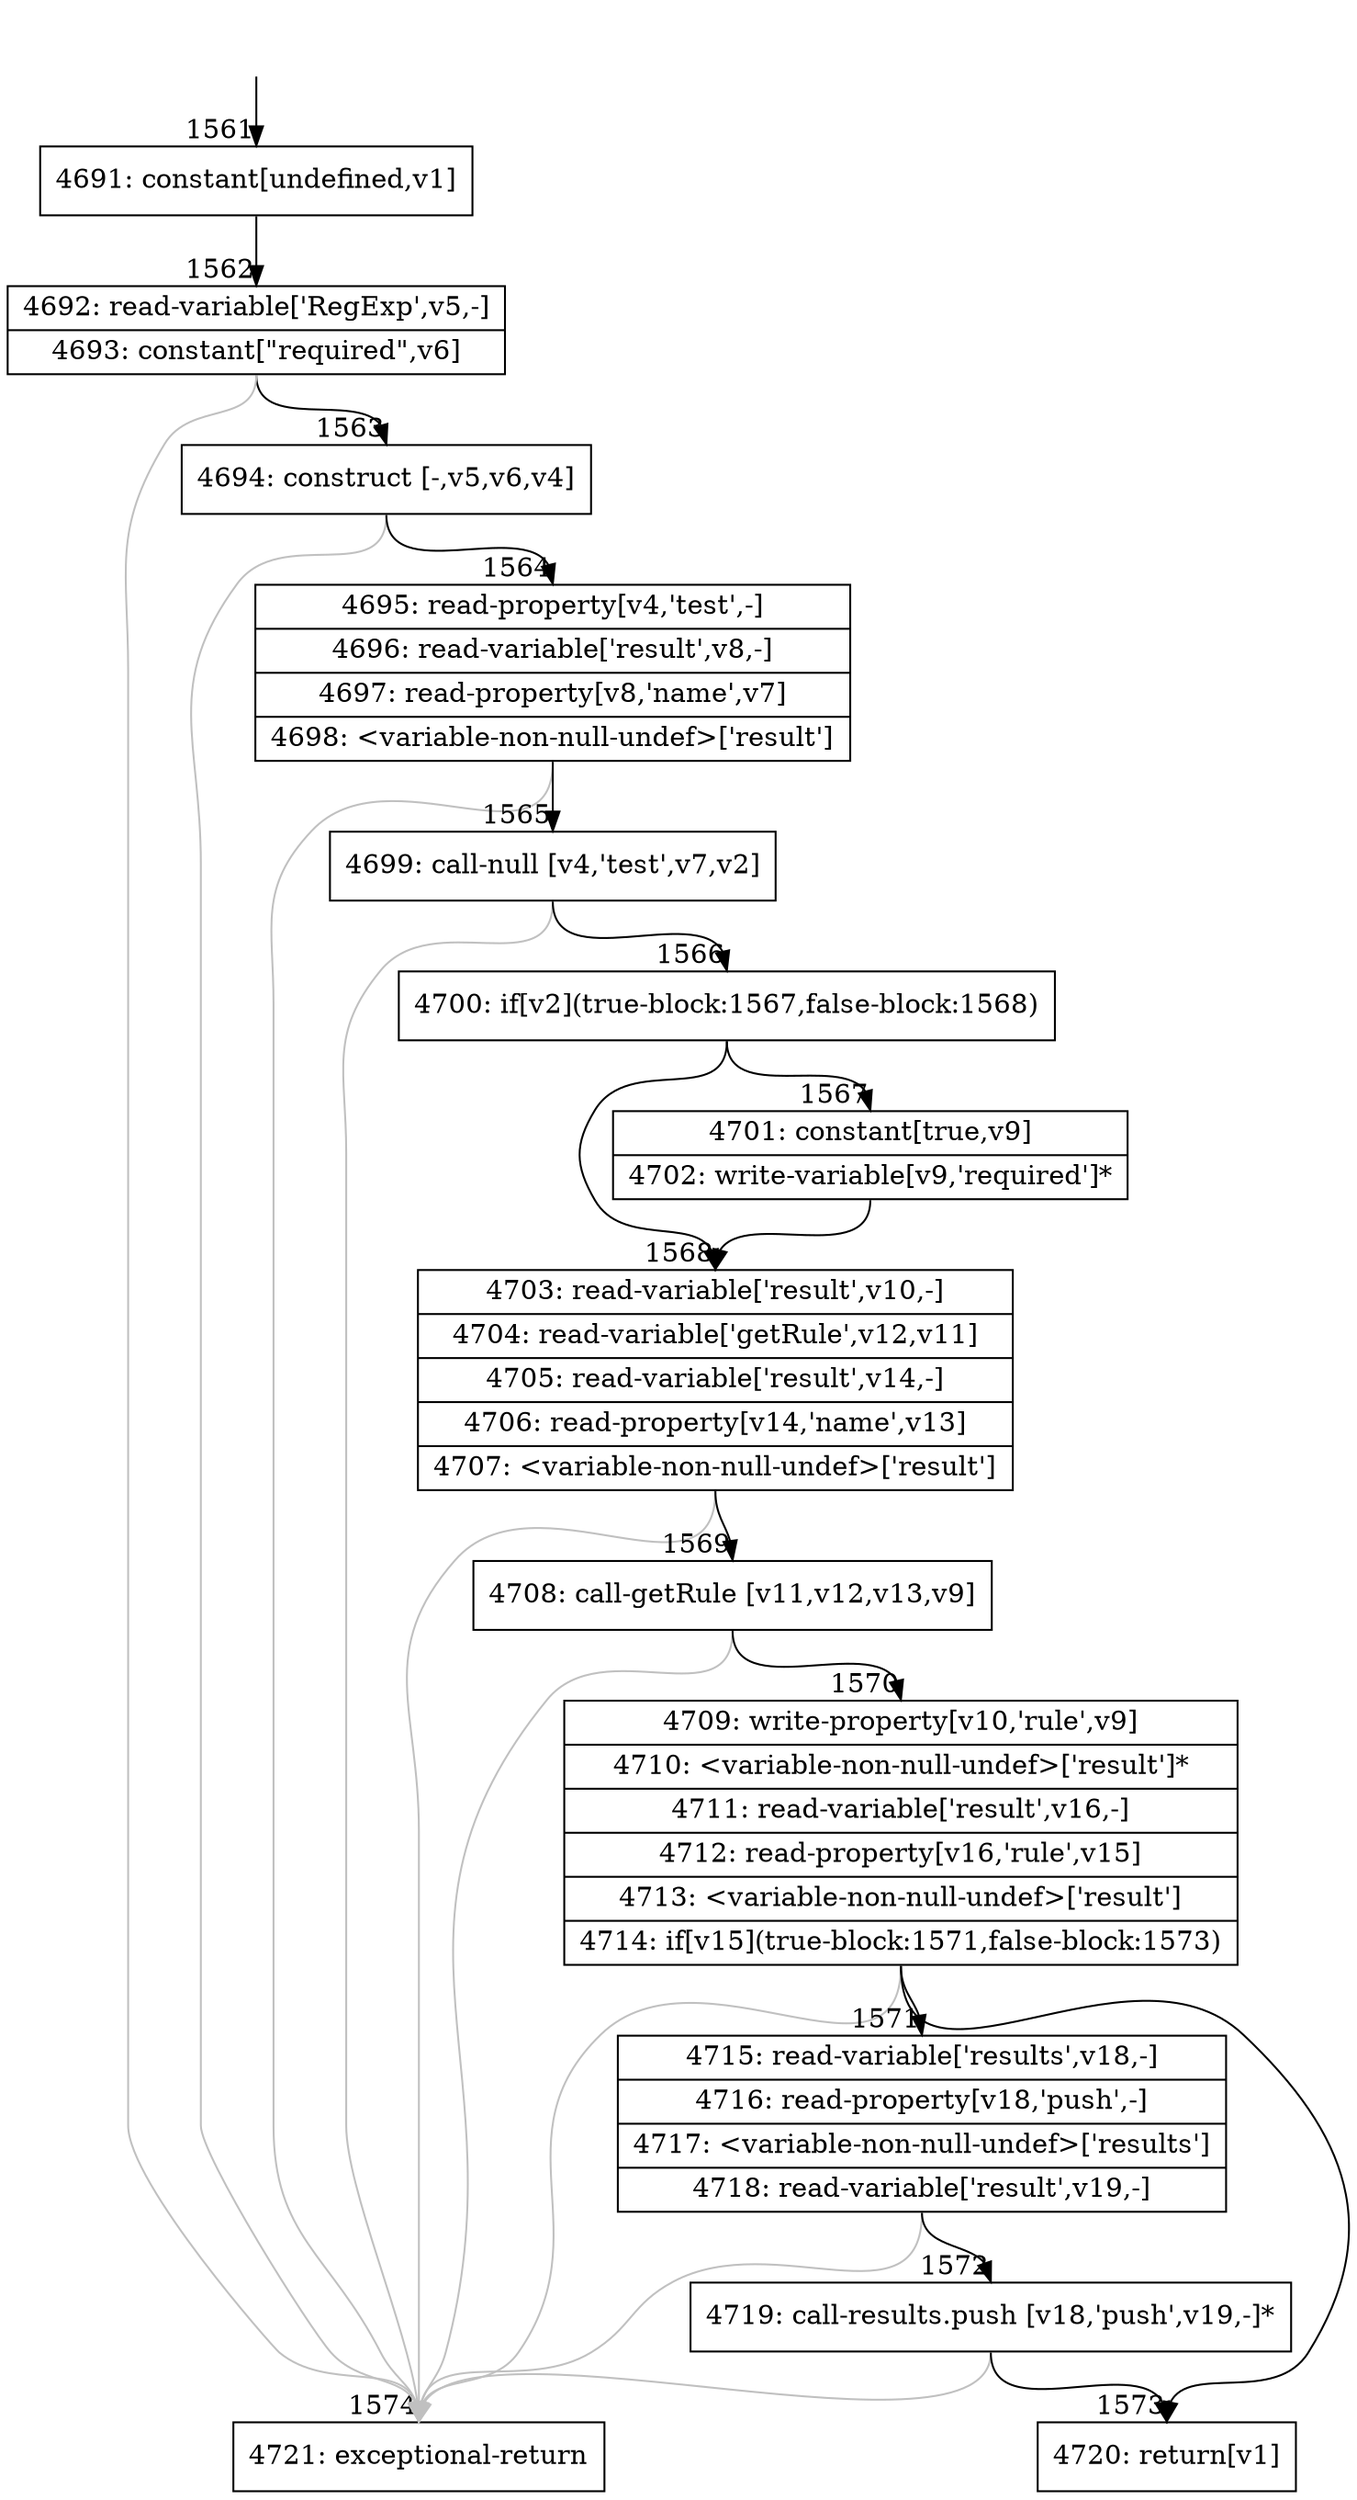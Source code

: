 digraph {
rankdir="TD"
BB_entry129[shape=none,label=""];
BB_entry129 -> BB1561 [tailport=s, headport=n, headlabel="    1561"]
BB1561 [shape=record label="{4691: constant[undefined,v1]}" ] 
BB1561 -> BB1562 [tailport=s, headport=n, headlabel="      1562"]
BB1562 [shape=record label="{4692: read-variable['RegExp',v5,-]|4693: constant[\"required\",v6]}" ] 
BB1562 -> BB1563 [tailport=s, headport=n, headlabel="      1563"]
BB1562 -> BB1574 [tailport=s, headport=n, color=gray, headlabel="      1574"]
BB1563 [shape=record label="{4694: construct [-,v5,v6,v4]}" ] 
BB1563 -> BB1564 [tailport=s, headport=n, headlabel="      1564"]
BB1563 -> BB1574 [tailport=s, headport=n, color=gray]
BB1564 [shape=record label="{4695: read-property[v4,'test',-]|4696: read-variable['result',v8,-]|4697: read-property[v8,'name',v7]|4698: \<variable-non-null-undef\>['result']}" ] 
BB1564 -> BB1565 [tailport=s, headport=n, headlabel="      1565"]
BB1564 -> BB1574 [tailport=s, headport=n, color=gray]
BB1565 [shape=record label="{4699: call-null [v4,'test',v7,v2]}" ] 
BB1565 -> BB1566 [tailport=s, headport=n, headlabel="      1566"]
BB1565 -> BB1574 [tailport=s, headport=n, color=gray]
BB1566 [shape=record label="{4700: if[v2](true-block:1567,false-block:1568)}" ] 
BB1566 -> BB1567 [tailport=s, headport=n, headlabel="      1567"]
BB1566 -> BB1568 [tailport=s, headport=n, headlabel="      1568"]
BB1567 [shape=record label="{4701: constant[true,v9]|4702: write-variable[v9,'required']*}" ] 
BB1567 -> BB1568 [tailport=s, headport=n]
BB1568 [shape=record label="{4703: read-variable['result',v10,-]|4704: read-variable['getRule',v12,v11]|4705: read-variable['result',v14,-]|4706: read-property[v14,'name',v13]|4707: \<variable-non-null-undef\>['result']}" ] 
BB1568 -> BB1569 [tailport=s, headport=n, headlabel="      1569"]
BB1568 -> BB1574 [tailport=s, headport=n, color=gray]
BB1569 [shape=record label="{4708: call-getRule [v11,v12,v13,v9]}" ] 
BB1569 -> BB1570 [tailport=s, headport=n, headlabel="      1570"]
BB1569 -> BB1574 [tailport=s, headport=n, color=gray]
BB1570 [shape=record label="{4709: write-property[v10,'rule',v9]|4710: \<variable-non-null-undef\>['result']*|4711: read-variable['result',v16,-]|4712: read-property[v16,'rule',v15]|4713: \<variable-non-null-undef\>['result']|4714: if[v15](true-block:1571,false-block:1573)}" ] 
BB1570 -> BB1571 [tailport=s, headport=n, headlabel="      1571"]
BB1570 -> BB1573 [tailport=s, headport=n, headlabel="      1573"]
BB1570 -> BB1574 [tailport=s, headport=n, color=gray]
BB1571 [shape=record label="{4715: read-variable['results',v18,-]|4716: read-property[v18,'push',-]|4717: \<variable-non-null-undef\>['results']|4718: read-variable['result',v19,-]}" ] 
BB1571 -> BB1572 [tailport=s, headport=n, headlabel="      1572"]
BB1571 -> BB1574 [tailport=s, headport=n, color=gray]
BB1572 [shape=record label="{4719: call-results.push [v18,'push',v19,-]*}" ] 
BB1572 -> BB1573 [tailport=s, headport=n]
BB1572 -> BB1574 [tailport=s, headport=n, color=gray]
BB1573 [shape=record label="{4720: return[v1]}" ] 
BB1574 [shape=record label="{4721: exceptional-return}" ] 
//#$~ 1375
}
